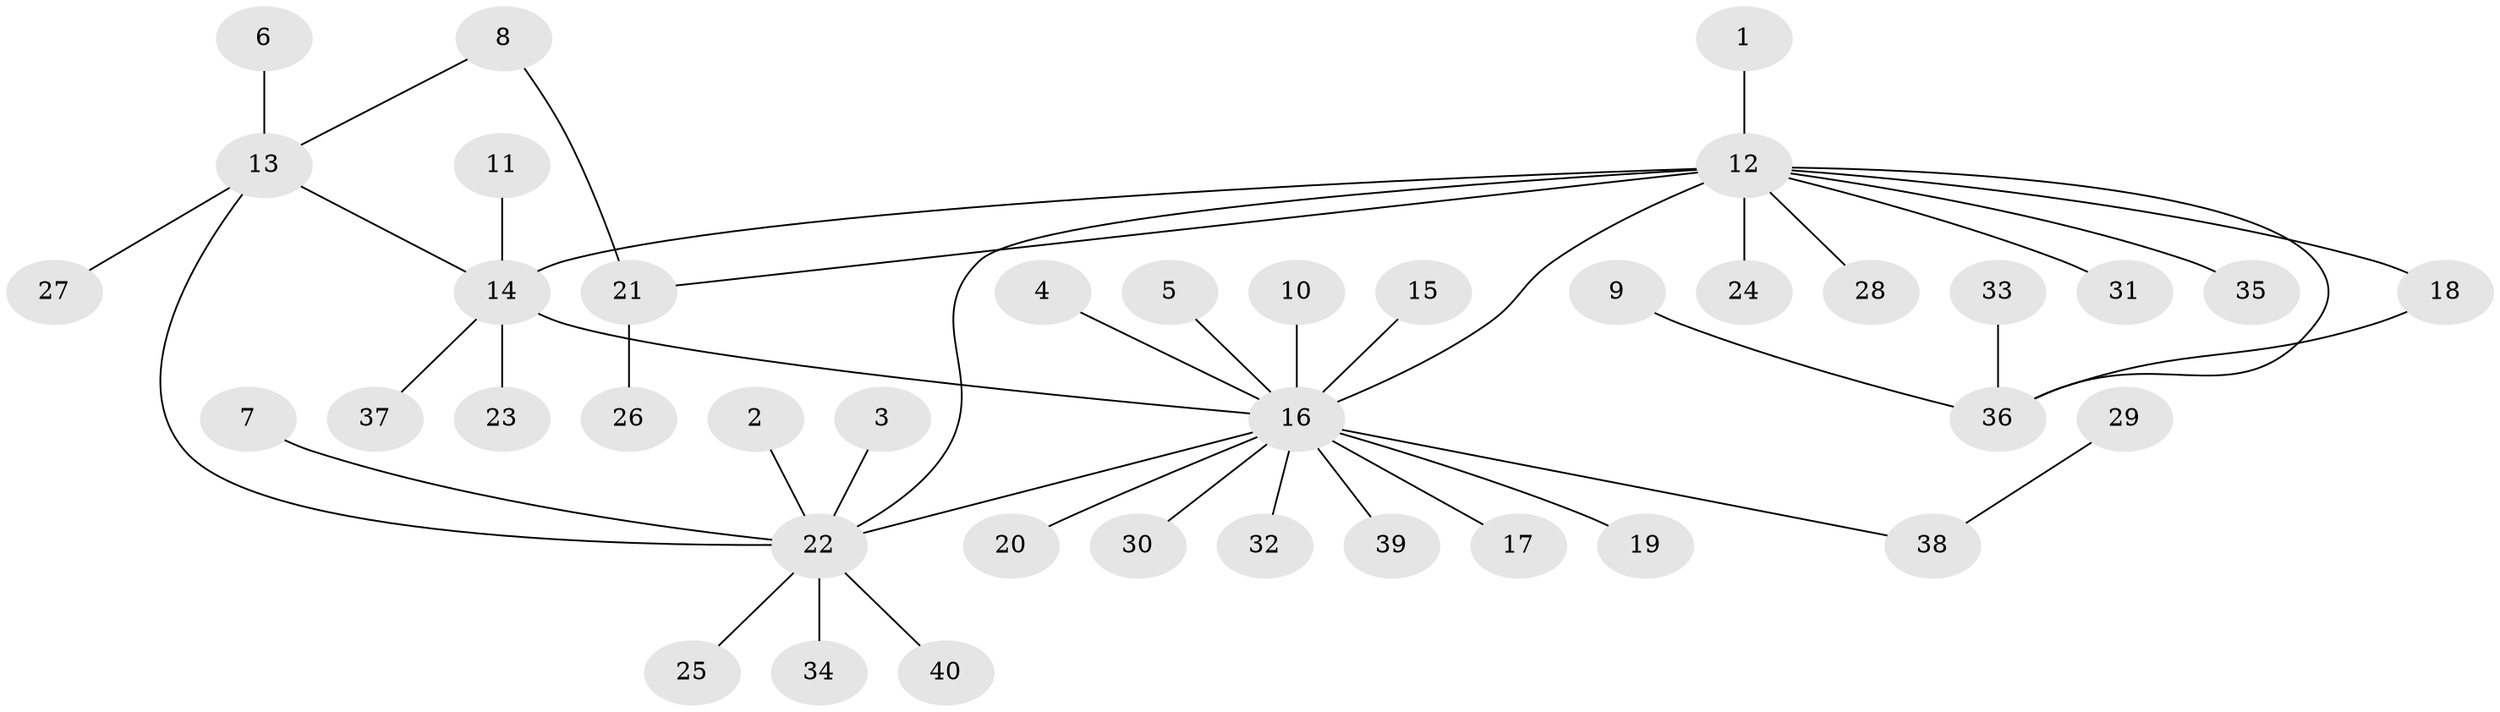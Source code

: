 // original degree distribution, {19: 0.01282051282051282, 9: 0.01282051282051282, 3: 0.07692307692307693, 14: 0.01282051282051282, 5: 0.02564102564102564, 2: 0.28205128205128205, 1: 0.5256410256410257, 6: 0.01282051282051282, 4: 0.02564102564102564, 7: 0.01282051282051282}
// Generated by graph-tools (version 1.1) at 2025/49/03/09/25 03:49:50]
// undirected, 40 vertices, 44 edges
graph export_dot {
graph [start="1"]
  node [color=gray90,style=filled];
  1;
  2;
  3;
  4;
  5;
  6;
  7;
  8;
  9;
  10;
  11;
  12;
  13;
  14;
  15;
  16;
  17;
  18;
  19;
  20;
  21;
  22;
  23;
  24;
  25;
  26;
  27;
  28;
  29;
  30;
  31;
  32;
  33;
  34;
  35;
  36;
  37;
  38;
  39;
  40;
  1 -- 12 [weight=1.0];
  2 -- 22 [weight=1.0];
  3 -- 22 [weight=1.0];
  4 -- 16 [weight=1.0];
  5 -- 16 [weight=1.0];
  6 -- 13 [weight=1.0];
  7 -- 22 [weight=1.0];
  8 -- 13 [weight=1.0];
  8 -- 21 [weight=1.0];
  9 -- 36 [weight=1.0];
  10 -- 16 [weight=2.0];
  11 -- 14 [weight=1.0];
  12 -- 14 [weight=1.0];
  12 -- 16 [weight=1.0];
  12 -- 18 [weight=1.0];
  12 -- 21 [weight=1.0];
  12 -- 22 [weight=1.0];
  12 -- 24 [weight=2.0];
  12 -- 28 [weight=1.0];
  12 -- 31 [weight=1.0];
  12 -- 35 [weight=1.0];
  12 -- 36 [weight=1.0];
  13 -- 14 [weight=1.0];
  13 -- 22 [weight=1.0];
  13 -- 27 [weight=1.0];
  14 -- 16 [weight=1.0];
  14 -- 23 [weight=1.0];
  14 -- 37 [weight=1.0];
  15 -- 16 [weight=1.0];
  16 -- 17 [weight=1.0];
  16 -- 19 [weight=1.0];
  16 -- 20 [weight=1.0];
  16 -- 22 [weight=1.0];
  16 -- 30 [weight=1.0];
  16 -- 32 [weight=1.0];
  16 -- 38 [weight=1.0];
  16 -- 39 [weight=1.0];
  18 -- 36 [weight=1.0];
  21 -- 26 [weight=1.0];
  22 -- 25 [weight=1.0];
  22 -- 34 [weight=1.0];
  22 -- 40 [weight=1.0];
  29 -- 38 [weight=1.0];
  33 -- 36 [weight=1.0];
}
